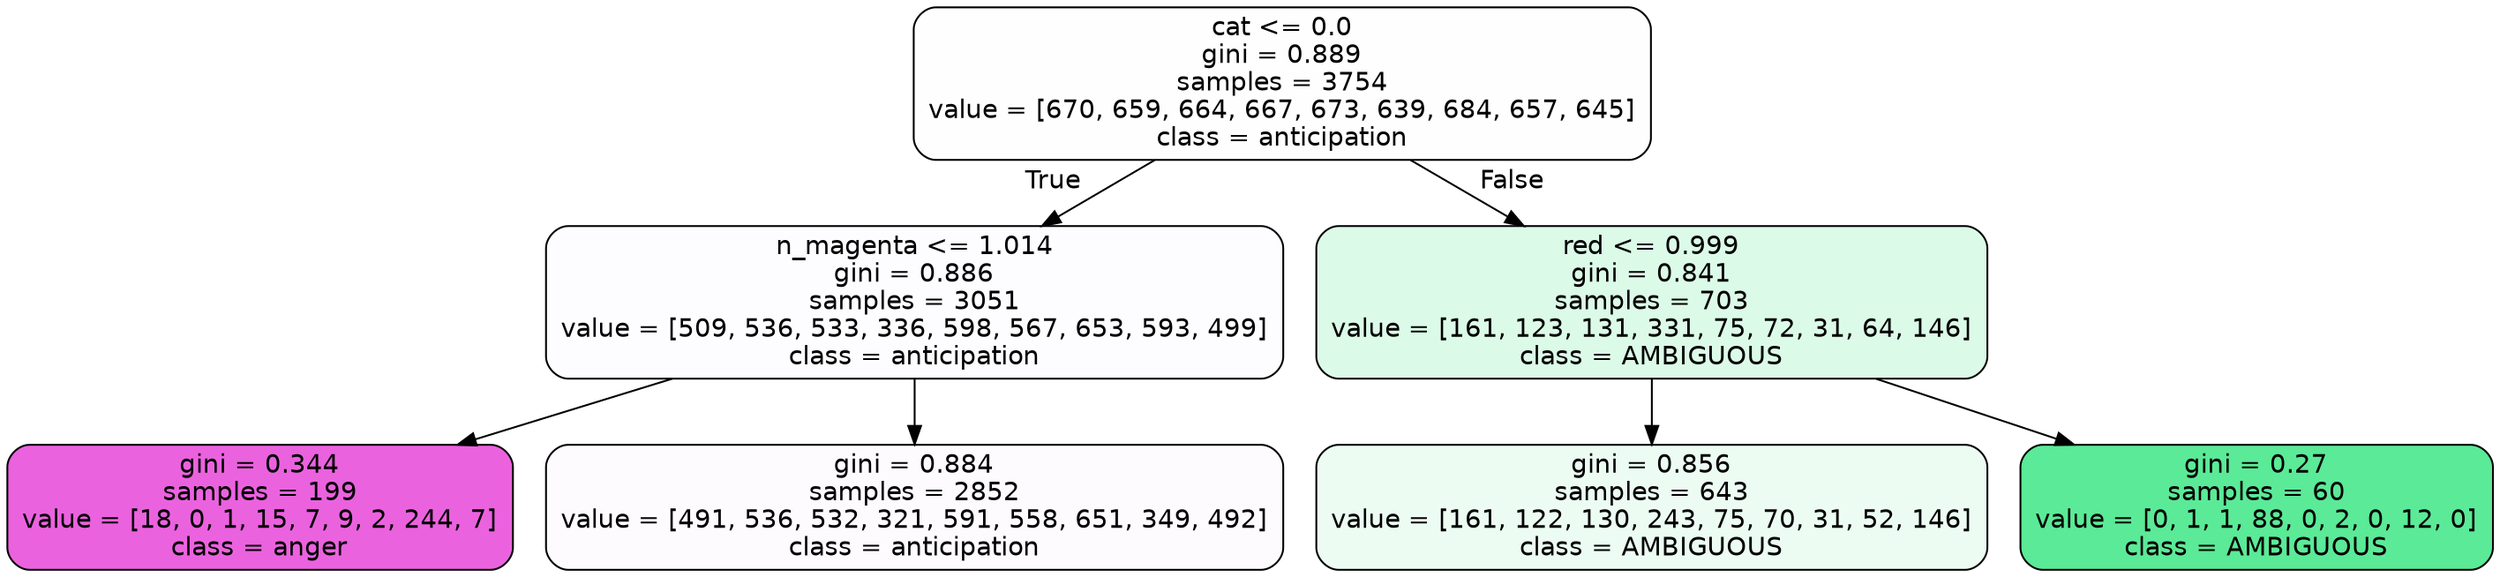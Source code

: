 digraph Tree {
node [shape=box, style="filled, rounded", color="black", fontname=helvetica] ;
edge [fontname=helvetica] ;
0 [label="cat <= 0.0\ngini = 0.889\nsamples = 3754\nvalue = [670, 659, 664, 667, 673, 639, 684, 657, 645]\nclass = anticipation", fillcolor="#8139e501"] ;
1 [label="n_magenta <= 1.014\ngini = 0.886\nsamples = 3051\nvalue = [509, 536, 533, 336, 598, 567, 653, 593, 499]\nclass = anticipation", fillcolor="#8139e503"] ;
0 -> 1 [labeldistance=2.5, labelangle=45, headlabel="True"] ;
2 [label="gini = 0.344\nsamples = 199\nvalue = [18, 0, 1, 15, 7, 9, 2, 244, 7]\nclass = anger", fillcolor="#e539d7ca"] ;
1 -> 2 ;
3 [label="gini = 0.884\nsamples = 2852\nvalue = [491, 536, 532, 321, 591, 558, 651, 349, 492]\nclass = anticipation", fillcolor="#8139e504"] ;
1 -> 3 ;
4 [label="red <= 0.999\ngini = 0.841\nsamples = 703\nvalue = [161, 123, 131, 331, 75, 72, 31, 64, 146]\nclass = AMBIGUOUS", fillcolor="#39e5812d"] ;
0 -> 4 [labeldistance=2.5, labelangle=-45, headlabel="False"] ;
5 [label="gini = 0.856\nsamples = 643\nvalue = [161, 122, 130, 243, 75, 70, 31, 52, 146]\nclass = AMBIGUOUS", fillcolor="#39e58118"] ;
4 -> 5 ;
6 [label="gini = 0.27\nsamples = 60\nvalue = [0, 1, 1, 88, 0, 2, 0, 12, 0]\nclass = AMBIGUOUS", fillcolor="#39e581d3"] ;
4 -> 6 ;
}